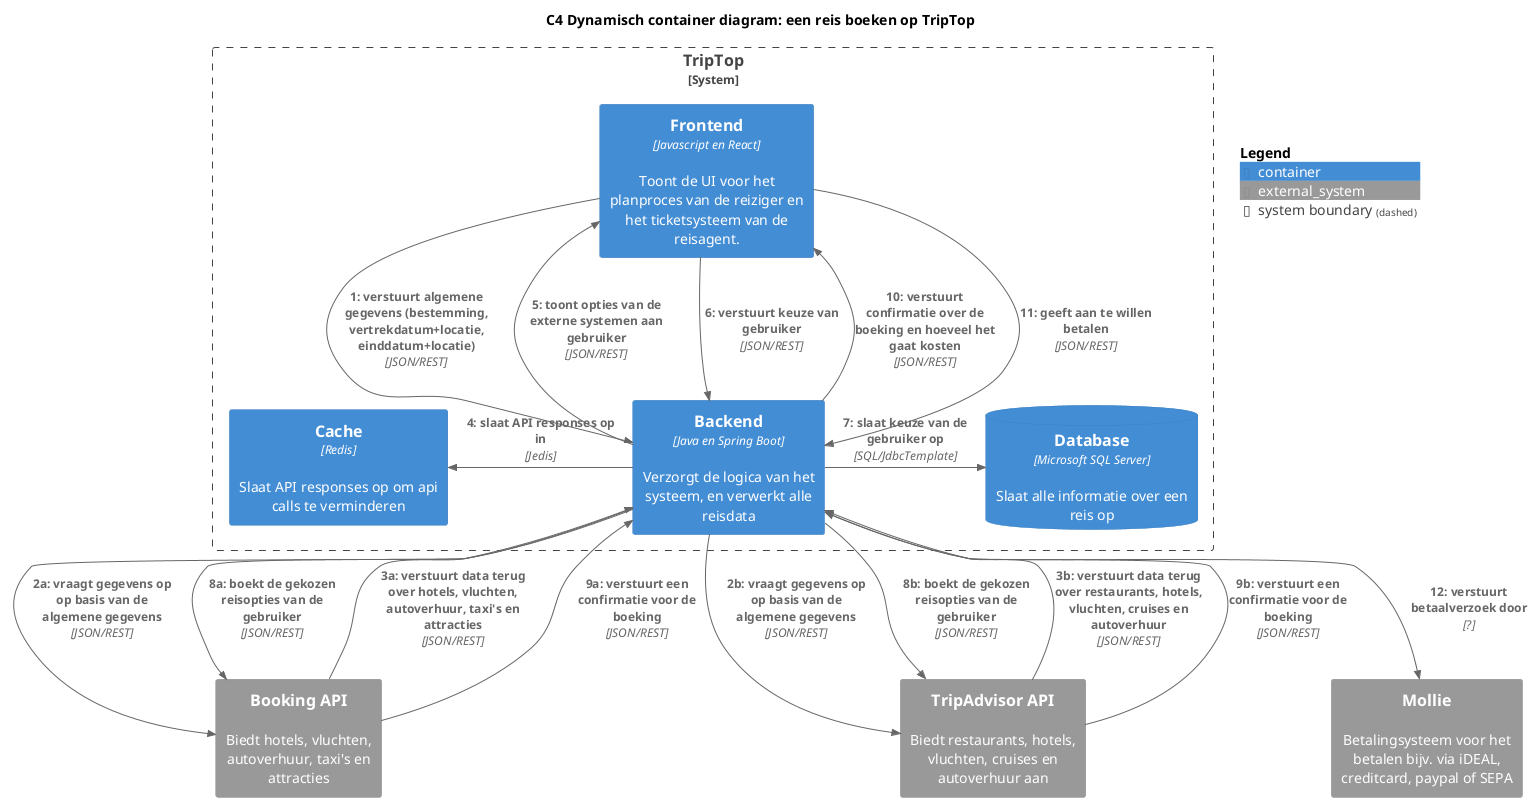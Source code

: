 @startuml
title C4 Dynamisch container diagram: een reis boeken op TripTop
!include <C4/C4_Container.puml>

top to bottom direction

SHOW_PERSON_OUTLINE()

System_Boundary(system, "TripTop") {
    Container(frontend, "Frontend", "Javascript en React", "Toont de UI voor het planproces van de reiziger en het ticketsysteem van de reisagent.")
    Container(backend, "Backend", "Java en Spring Boot", "Verzorgt de logica van het systeem, en verwerkt alle reisdata")
    ContainerDb(db, "Database", "Microsoft SQL Server", "Slaat alle informatie over een reis op")
    Container(cache, "Cache", "Redis", "Slaat API responses op om api calls te verminderen")
}

System_Ext(booking, "Booking API", "Biedt hotels, vluchten, autoverhuur, taxi's en attracties")
System_Ext(tripadvisor, "TripAdvisor API", "Biedt restaurants, hotels, vluchten, cruises en autoverhuur aan")
System_Ext(mollie, "Mollie", "Betalingsysteem voor het betalen bijv. via iDEAL, creditcard, paypal of SEPA")

' BOOKING A TRIP
Rel_D(frontend, backend, "1: verstuurt algemene gegevens (bestemming, vertrekdatum+locatie, einddatum+locatie)", "JSON/REST")

Rel(backend, booking, "2a: vraagt gegevens op op basis van de algemene gegevens", "JSON/REST")
Rel(backend, tripadvisor, "2b: vraagt gegevens op op basis van de algemene gegevens", "JSON/REST")

Rel(booking, backend, "3a: verstuurt data terug over hotels, vluchten, autoverhuur, taxi's en attracties", "JSON/REST")
Rel(tripadvisor, backend, "3b: verstuurt data terug over restaurants, hotels, vluchten, cruises en autoverhuur", "JSON/REST")

Rel_L(backend, cache, "4: slaat API responses op in", "Jedis")

Rel_U(backend, frontend, "5: toont opties van de externe systemen aan gebruiker", "JSON/REST")

Rel_D(frontend, backend, "6: verstuurt keuze van gebruiker", "JSON/REST")

Rel_R(backend, db, "7: slaat keuze van de gebruiker op", "SQL/JdbcTemplate")

Rel(backend, booking, "8a: boekt de gekozen reisopties van de gebruiker", "JSON/REST")
Rel(backend, tripadvisor, "8b: boekt de gekozen reisopties van de gebruiker", "JSON/REST")

Rel(booking, backend, "9a: verstuurt een confirmatie voor de boeking", "JSON/REST")
Rel(tripadvisor, backend, "9b: verstuurt een confirmatie voor de boeking", "JSON/REST")

Rel_U(backend, frontend, "10: verstuurt confirmatie over de boeking en hoeveel het gaat kosten", "JSON/REST")

Rel_D(frontend, backend, "11: geeft aan te willen betalen", "JSON/REST")
Rel(backend, mollie, "12: verstuurt betaalverzoek door", "?")

' TODO: Zoek uit hoe mollie werkt en vul de relatie in

SHOW_FLOATING_LEGEND()

@enduml